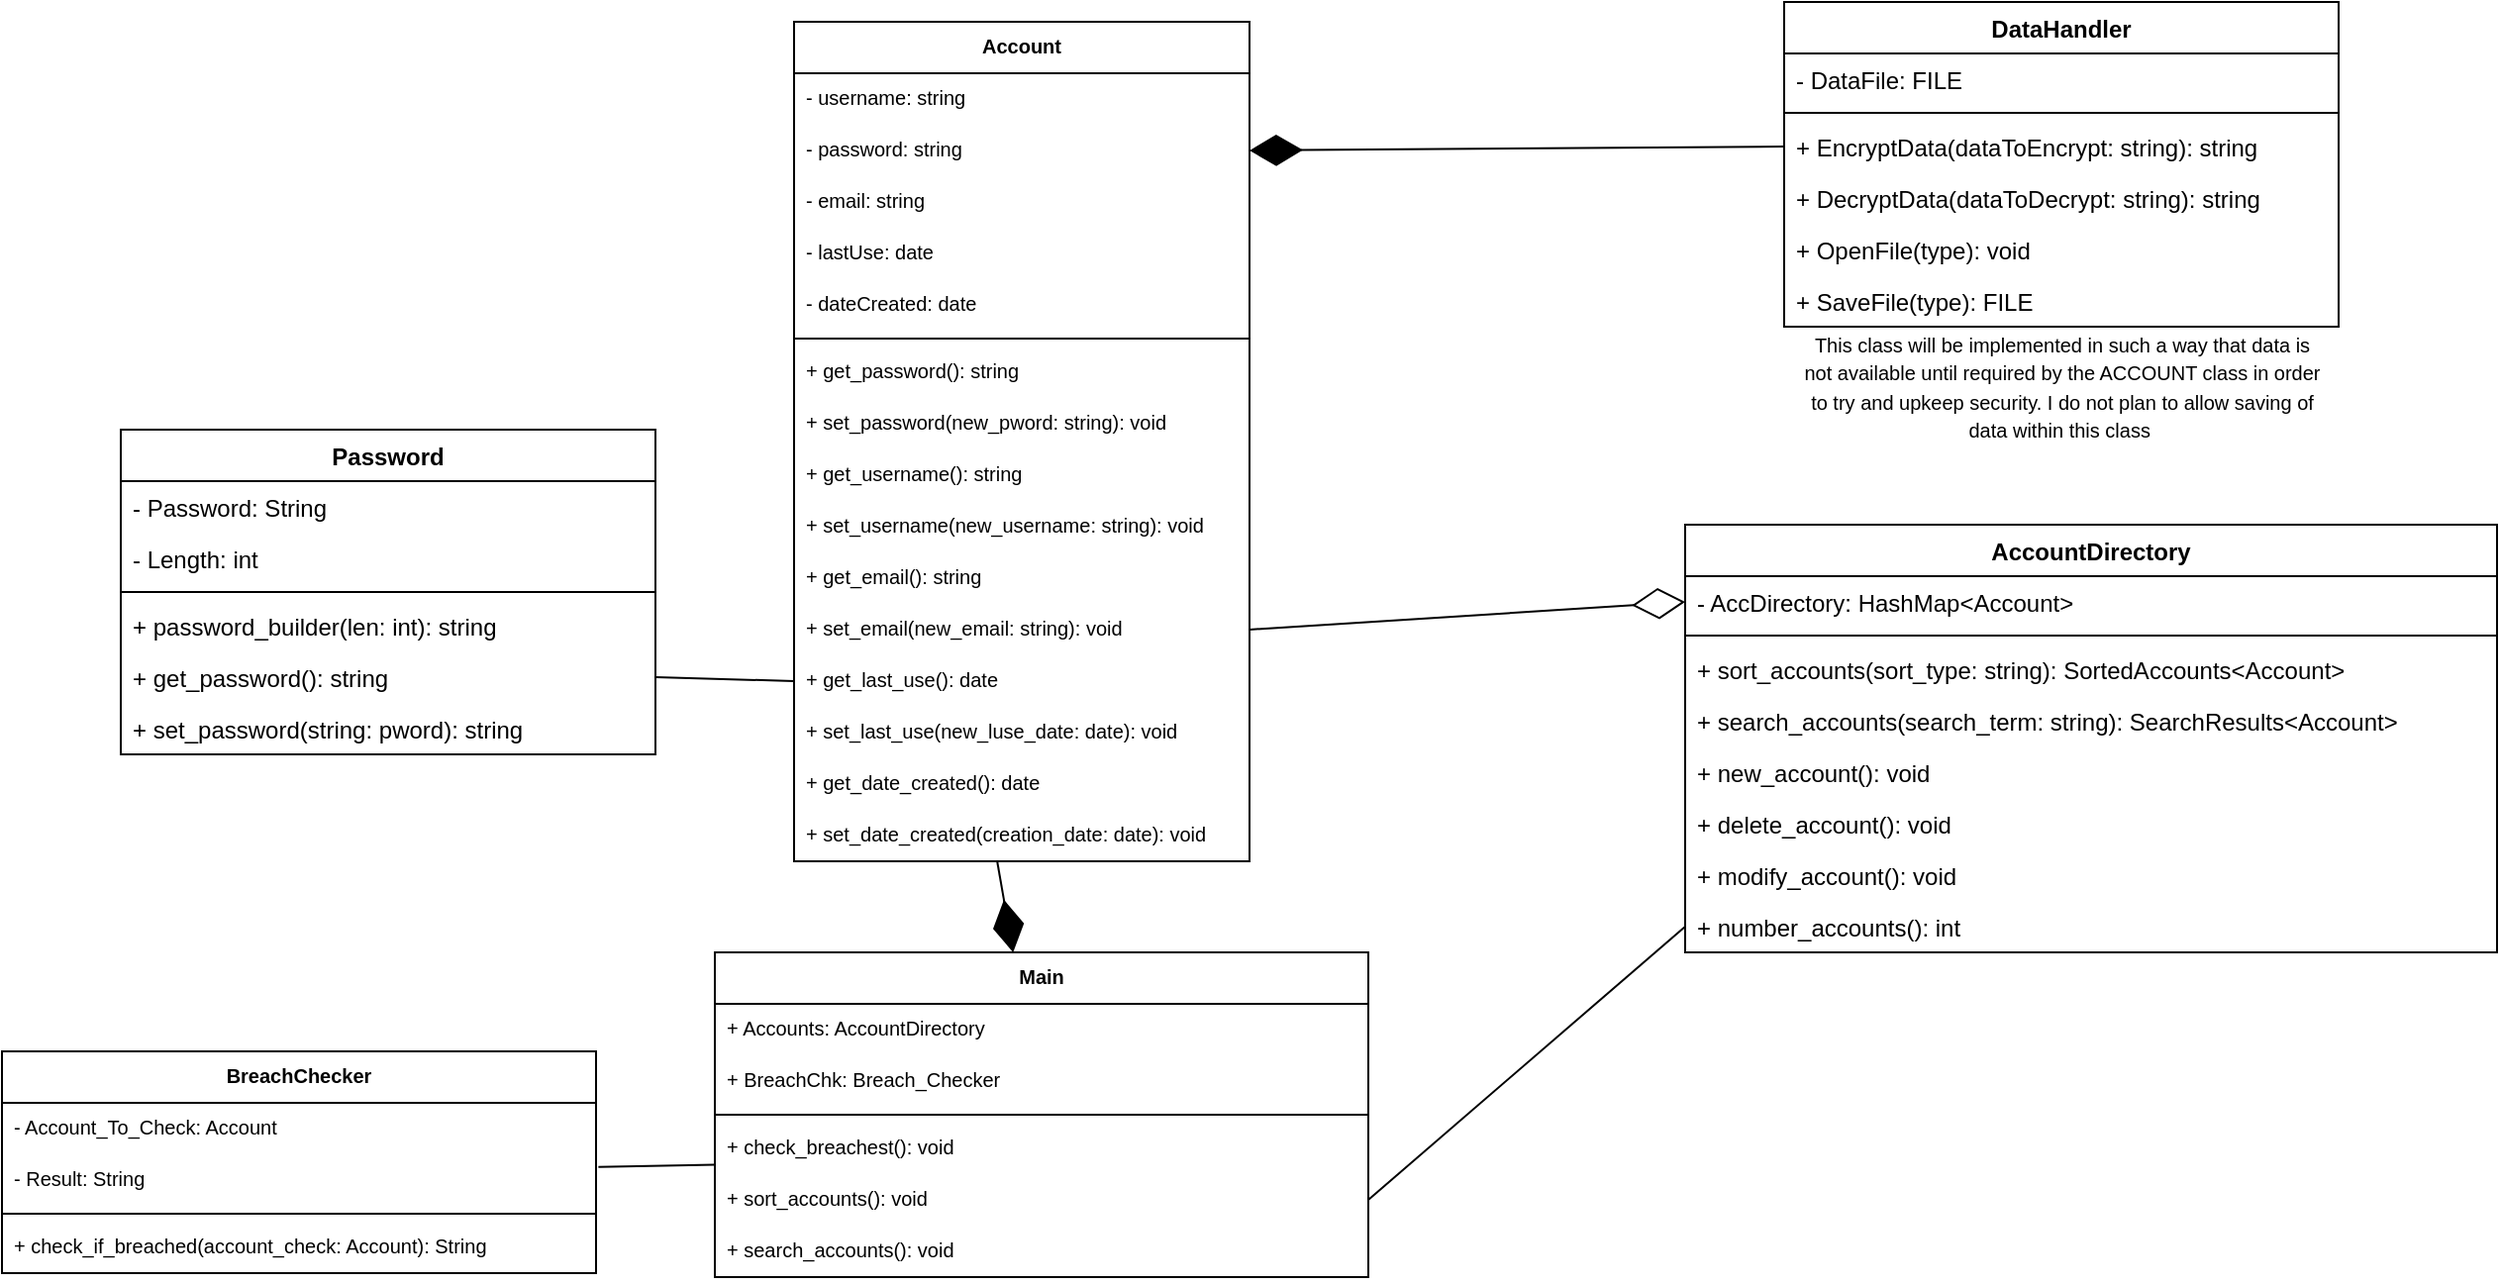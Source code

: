<mxfile version="16.5.3" type="device"><diagram id="C5RBs43oDa-KdzZeNtuy" name="Page-1"><mxGraphModel dx="2485" dy="961" grid="1" gridSize="10" guides="1" tooltips="1" connect="1" arrows="1" fold="1" page="1" pageScale="1" pageWidth="827" pageHeight="1169" math="0" shadow="0"><root><mxCell id="WIyWlLk6GJQsqaUBKTNV-0"/><mxCell id="WIyWlLk6GJQsqaUBKTNV-1" parent="WIyWlLk6GJQsqaUBKTNV-0"/><mxCell id="yiWoCDzTEGZzQtji6V0t-13" value="" style="group" parent="WIyWlLk6GJQsqaUBKTNV-1" vertex="1" connectable="0"><mxGeometry x="40" y="296" width="270" height="190" as="geometry"/></mxCell><mxCell id="yiWoCDzTEGZzQtji6V0t-8" value="Password" style="swimlane;fontStyle=1;align=center;verticalAlign=top;childLayout=stackLayout;horizontal=1;startSize=26;horizontalStack=0;resizeParent=1;resizeParentMax=0;resizeLast=0;collapsible=1;marginBottom=0;" parent="yiWoCDzTEGZzQtji6V0t-13" vertex="1"><mxGeometry y="20" width="270" height="164" as="geometry"/></mxCell><mxCell id="yiWoCDzTEGZzQtji6V0t-9" value="- Password: String" style="text;strokeColor=none;fillColor=none;align=left;verticalAlign=top;spacingLeft=4;spacingRight=4;overflow=hidden;rotatable=0;points=[[0,0.5],[1,0.5]];portConstraint=eastwest;" parent="yiWoCDzTEGZzQtji6V0t-8" vertex="1"><mxGeometry y="26" width="270" height="26" as="geometry"/></mxCell><mxCell id="yiWoCDzTEGZzQtji6V0t-14" value="- Length: int" style="text;strokeColor=none;fillColor=none;align=left;verticalAlign=top;spacingLeft=4;spacingRight=4;overflow=hidden;rotatable=0;points=[[0,0.5],[1,0.5]];portConstraint=eastwest;" parent="yiWoCDzTEGZzQtji6V0t-8" vertex="1"><mxGeometry y="52" width="270" height="26" as="geometry"/></mxCell><mxCell id="yiWoCDzTEGZzQtji6V0t-10" value="" style="line;strokeWidth=1;fillColor=none;align=left;verticalAlign=middle;spacingTop=-1;spacingLeft=3;spacingRight=3;rotatable=0;labelPosition=right;points=[];portConstraint=eastwest;" parent="yiWoCDzTEGZzQtji6V0t-8" vertex="1"><mxGeometry y="78" width="270" height="8" as="geometry"/></mxCell><mxCell id="yiWoCDzTEGZzQtji6V0t-11" value="+ password_builder(len: int): string" style="text;strokeColor=none;fillColor=none;align=left;verticalAlign=top;spacingLeft=4;spacingRight=4;overflow=hidden;rotatable=0;points=[[0,0.5],[1,0.5]];portConstraint=eastwest;" parent="yiWoCDzTEGZzQtji6V0t-8" vertex="1"><mxGeometry y="86" width="270" height="26" as="geometry"/></mxCell><mxCell id="yiWoCDzTEGZzQtji6V0t-15" value="+ get_password(): string" style="text;strokeColor=none;fillColor=none;align=left;verticalAlign=top;spacingLeft=4;spacingRight=4;overflow=hidden;rotatable=0;points=[[0,0.5],[1,0.5]];portConstraint=eastwest;" parent="yiWoCDzTEGZzQtji6V0t-8" vertex="1"><mxGeometry y="112" width="270" height="26" as="geometry"/></mxCell><mxCell id="yiWoCDzTEGZzQtji6V0t-16" value="+ set_password(string: pword): string" style="text;strokeColor=none;fillColor=none;align=left;verticalAlign=top;spacingLeft=4;spacingRight=4;overflow=hidden;rotatable=0;points=[[0,0.5],[1,0.5]];portConstraint=eastwest;" parent="yiWoCDzTEGZzQtji6V0t-8" vertex="1"><mxGeometry y="138" width="270" height="26" as="geometry"/></mxCell><mxCell id="yiWoCDzTEGZzQtji6V0t-25" value="" style="group" parent="WIyWlLk6GJQsqaUBKTNV-1" vertex="1" connectable="0"><mxGeometry x="880" y="100" width="280" height="224" as="geometry"/></mxCell><mxCell id="yiWoCDzTEGZzQtji6V0t-17" value="DataHandler" style="swimlane;fontStyle=1;align=center;verticalAlign=top;childLayout=stackLayout;horizontal=1;startSize=26;horizontalStack=0;resizeParent=1;resizeParentMax=0;resizeLast=0;collapsible=1;marginBottom=0;" parent="yiWoCDzTEGZzQtji6V0t-25" vertex="1"><mxGeometry width="280" height="164" as="geometry"/></mxCell><mxCell id="yiWoCDzTEGZzQtji6V0t-18" value="- DataFile: FILE" style="text;strokeColor=none;fillColor=none;align=left;verticalAlign=top;spacingLeft=4;spacingRight=4;overflow=hidden;rotatable=0;points=[[0,0.5],[1,0.5]];portConstraint=eastwest;" parent="yiWoCDzTEGZzQtji6V0t-17" vertex="1"><mxGeometry y="26" width="280" height="26" as="geometry"/></mxCell><mxCell id="yiWoCDzTEGZzQtji6V0t-19" value="" style="line;strokeWidth=1;fillColor=none;align=left;verticalAlign=middle;spacingTop=-1;spacingLeft=3;spacingRight=3;rotatable=0;labelPosition=right;points=[];portConstraint=eastwest;" parent="yiWoCDzTEGZzQtji6V0t-17" vertex="1"><mxGeometry y="52" width="280" height="8" as="geometry"/></mxCell><mxCell id="yiWoCDzTEGZzQtji6V0t-20" value="+ EncryptData(dataToEncrypt: string): string" style="text;strokeColor=none;fillColor=none;align=left;verticalAlign=top;spacingLeft=4;spacingRight=4;overflow=hidden;rotatable=0;points=[[0,0.5],[1,0.5]];portConstraint=eastwest;" parent="yiWoCDzTEGZzQtji6V0t-17" vertex="1"><mxGeometry y="60" width="280" height="26" as="geometry"/></mxCell><mxCell id="yiWoCDzTEGZzQtji6V0t-21" value="+ DecryptData(dataToDecrypt: string): string" style="text;strokeColor=none;fillColor=none;align=left;verticalAlign=top;spacingLeft=4;spacingRight=4;overflow=hidden;rotatable=0;points=[[0,0.5],[1,0.5]];portConstraint=eastwest;" parent="yiWoCDzTEGZzQtji6V0t-17" vertex="1"><mxGeometry y="86" width="280" height="26" as="geometry"/></mxCell><mxCell id="yiWoCDzTEGZzQtji6V0t-22" value="+ OpenFile(type): void" style="text;strokeColor=none;fillColor=none;align=left;verticalAlign=top;spacingLeft=4;spacingRight=4;overflow=hidden;rotatable=0;points=[[0,0.5],[1,0.5]];portConstraint=eastwest;" parent="yiWoCDzTEGZzQtji6V0t-17" vertex="1"><mxGeometry y="112" width="280" height="26" as="geometry"/></mxCell><mxCell id="yiWoCDzTEGZzQtji6V0t-23" value="+ SaveFile(type): FILE" style="text;strokeColor=none;fillColor=none;align=left;verticalAlign=top;spacingLeft=4;spacingRight=4;overflow=hidden;rotatable=0;points=[[0,0.5],[1,0.5]];portConstraint=eastwest;" parent="yiWoCDzTEGZzQtji6V0t-17" vertex="1"><mxGeometry y="138" width="280" height="26" as="geometry"/></mxCell><mxCell id="yiWoCDzTEGZzQtji6V0t-24" value="&lt;div&gt;&lt;font style=&quot;font-size: 10px&quot;&gt;This class will be implemented in such a way that data is &lt;br&gt;&lt;/font&gt;&lt;/div&gt;&lt;div&gt;&lt;font style=&quot;font-size: 10px&quot;&gt;not available until required by the ACCOUNT class in order&lt;/font&gt;&lt;/div&gt;&lt;div&gt;&lt;font style=&quot;font-size: 10px&quot;&gt;to try and upkeep security. I do not plan to allow saving of &lt;br&gt;&lt;/font&gt;&lt;/div&gt;&lt;div&gt;&lt;font style=&quot;font-size: 10px&quot;&gt;data within this class&amp;nbsp; &lt;/font&gt;&lt;/div&gt;" style="text;html=1;align=center;verticalAlign=middle;resizable=0;points=[];autosize=1;strokeColor=none;fillColor=none;" parent="yiWoCDzTEGZzQtji6V0t-25" vertex="1"><mxGeometry y="164" width="280" height="60" as="geometry"/></mxCell><mxCell id="yiWoCDzTEGZzQtji6V0t-26" value="Account" style="swimlane;fontStyle=1;align=center;verticalAlign=top;childLayout=stackLayout;horizontal=1;startSize=26;horizontalStack=0;resizeParent=1;resizeParentMax=0;resizeLast=0;collapsible=1;marginBottom=0;fontSize=10;" parent="WIyWlLk6GJQsqaUBKTNV-1" vertex="1"><mxGeometry x="380" y="110" width="230" height="424" as="geometry"/></mxCell><mxCell id="yiWoCDzTEGZzQtji6V0t-27" value="- username: string" style="text;strokeColor=none;fillColor=none;align=left;verticalAlign=top;spacingLeft=4;spacingRight=4;overflow=hidden;rotatable=0;points=[[0,0.5],[1,0.5]];portConstraint=eastwest;fontSize=10;" parent="yiWoCDzTEGZzQtji6V0t-26" vertex="1"><mxGeometry y="26" width="230" height="26" as="geometry"/></mxCell><mxCell id="yiWoCDzTEGZzQtji6V0t-30" value="- password: string" style="text;strokeColor=none;fillColor=none;align=left;verticalAlign=top;spacingLeft=4;spacingRight=4;overflow=hidden;rotatable=0;points=[[0,0.5],[1,0.5]];portConstraint=eastwest;fontSize=10;" parent="yiWoCDzTEGZzQtji6V0t-26" vertex="1"><mxGeometry y="52" width="230" height="26" as="geometry"/></mxCell><mxCell id="yiWoCDzTEGZzQtji6V0t-31" value="- email: string" style="text;strokeColor=none;fillColor=none;align=left;verticalAlign=top;spacingLeft=4;spacingRight=4;overflow=hidden;rotatable=0;points=[[0,0.5],[1,0.5]];portConstraint=eastwest;fontSize=10;" parent="yiWoCDzTEGZzQtji6V0t-26" vertex="1"><mxGeometry y="78" width="230" height="26" as="geometry"/></mxCell><mxCell id="yiWoCDzTEGZzQtji6V0t-66" value="- lastUse: date" style="text;strokeColor=none;fillColor=none;align=left;verticalAlign=top;spacingLeft=4;spacingRight=4;overflow=hidden;rotatable=0;points=[[0,0.5],[1,0.5]];portConstraint=eastwest;fontSize=10;" parent="yiWoCDzTEGZzQtji6V0t-26" vertex="1"><mxGeometry y="104" width="230" height="26" as="geometry"/></mxCell><mxCell id="yiWoCDzTEGZzQtji6V0t-67" value="- dateCreated: date" style="text;strokeColor=none;fillColor=none;align=left;verticalAlign=top;spacingLeft=4;spacingRight=4;overflow=hidden;rotatable=0;points=[[0,0.5],[1,0.5]];portConstraint=eastwest;fontSize=10;" parent="yiWoCDzTEGZzQtji6V0t-26" vertex="1"><mxGeometry y="130" width="230" height="26" as="geometry"/></mxCell><mxCell id="yiWoCDzTEGZzQtji6V0t-28" value="" style="line;strokeWidth=1;fillColor=none;align=left;verticalAlign=middle;spacingTop=-1;spacingLeft=3;spacingRight=3;rotatable=0;labelPosition=right;points=[];portConstraint=eastwest;fontSize=10;" parent="yiWoCDzTEGZzQtji6V0t-26" vertex="1"><mxGeometry y="156" width="230" height="8" as="geometry"/></mxCell><mxCell id="yiWoCDzTEGZzQtji6V0t-29" value="+ get_password(): string" style="text;strokeColor=none;fillColor=none;align=left;verticalAlign=top;spacingLeft=4;spacingRight=4;overflow=hidden;rotatable=0;points=[[0,0.5],[1,0.5]];portConstraint=eastwest;fontSize=10;" parent="yiWoCDzTEGZzQtji6V0t-26" vertex="1"><mxGeometry y="164" width="230" height="26" as="geometry"/></mxCell><mxCell id="yiWoCDzTEGZzQtji6V0t-33" value="+ set_password(new_pword: string): void" style="text;strokeColor=none;fillColor=none;align=left;verticalAlign=top;spacingLeft=4;spacingRight=4;overflow=hidden;rotatable=0;points=[[0,0.5],[1,0.5]];portConstraint=eastwest;fontSize=10;" parent="yiWoCDzTEGZzQtji6V0t-26" vertex="1"><mxGeometry y="190" width="230" height="26" as="geometry"/></mxCell><mxCell id="yiWoCDzTEGZzQtji6V0t-34" value="+ get_username(): string" style="text;strokeColor=none;fillColor=none;align=left;verticalAlign=top;spacingLeft=4;spacingRight=4;overflow=hidden;rotatable=0;points=[[0,0.5],[1,0.5]];portConstraint=eastwest;fontSize=10;" parent="yiWoCDzTEGZzQtji6V0t-26" vertex="1"><mxGeometry y="216" width="230" height="26" as="geometry"/></mxCell><mxCell id="yiWoCDzTEGZzQtji6V0t-35" value="+ set_username(new_username: string): void" style="text;strokeColor=none;fillColor=none;align=left;verticalAlign=top;spacingLeft=4;spacingRight=4;overflow=hidden;rotatable=0;points=[[0,0.5],[1,0.5]];portConstraint=eastwest;fontSize=10;" parent="yiWoCDzTEGZzQtji6V0t-26" vertex="1"><mxGeometry y="242" width="230" height="26" as="geometry"/></mxCell><mxCell id="yiWoCDzTEGZzQtji6V0t-36" value="+ get_email(): string" style="text;strokeColor=none;fillColor=none;align=left;verticalAlign=top;spacingLeft=4;spacingRight=4;overflow=hidden;rotatable=0;points=[[0,0.5],[1,0.5]];portConstraint=eastwest;fontSize=10;" parent="yiWoCDzTEGZzQtji6V0t-26" vertex="1"><mxGeometry y="268" width="230" height="26" as="geometry"/></mxCell><mxCell id="yiWoCDzTEGZzQtji6V0t-37" value="+ set_email(new_email: string): void" style="text;strokeColor=none;fillColor=none;align=left;verticalAlign=top;spacingLeft=4;spacingRight=4;overflow=hidden;rotatable=0;points=[[0,0.5],[1,0.5]];portConstraint=eastwest;fontSize=10;" parent="yiWoCDzTEGZzQtji6V0t-26" vertex="1"><mxGeometry y="294" width="230" height="26" as="geometry"/></mxCell><mxCell id="yiWoCDzTEGZzQtji6V0t-68" value="+ get_last_use(): date" style="text;strokeColor=none;fillColor=none;align=left;verticalAlign=top;spacingLeft=4;spacingRight=4;overflow=hidden;rotatable=0;points=[[0,0.5],[1,0.5]];portConstraint=eastwest;fontSize=10;" parent="yiWoCDzTEGZzQtji6V0t-26" vertex="1"><mxGeometry y="320" width="230" height="26" as="geometry"/></mxCell><mxCell id="yiWoCDzTEGZzQtji6V0t-69" value="+ set_last_use(new_luse_date: date): void" style="text;strokeColor=none;fillColor=none;align=left;verticalAlign=top;spacingLeft=4;spacingRight=4;overflow=hidden;rotatable=0;points=[[0,0.5],[1,0.5]];portConstraint=eastwest;fontSize=10;" parent="yiWoCDzTEGZzQtji6V0t-26" vertex="1"><mxGeometry y="346" width="230" height="26" as="geometry"/></mxCell><mxCell id="yiWoCDzTEGZzQtji6V0t-70" value="+ get_date_created(): date" style="text;strokeColor=none;fillColor=none;align=left;verticalAlign=top;spacingLeft=4;spacingRight=4;overflow=hidden;rotatable=0;points=[[0,0.5],[1,0.5]];portConstraint=eastwest;fontSize=10;" parent="yiWoCDzTEGZzQtji6V0t-26" vertex="1"><mxGeometry y="372" width="230" height="26" as="geometry"/></mxCell><mxCell id="yiWoCDzTEGZzQtji6V0t-71" value="+ set_date_created(creation_date: date): void" style="text;strokeColor=none;fillColor=none;align=left;verticalAlign=top;spacingLeft=4;spacingRight=4;overflow=hidden;rotatable=0;points=[[0,0.5],[1,0.5]];portConstraint=eastwest;fontSize=10;" parent="yiWoCDzTEGZzQtji6V0t-26" vertex="1"><mxGeometry y="398" width="230" height="26" as="geometry"/></mxCell><mxCell id="yiWoCDzTEGZzQtji6V0t-38" value="Main" style="swimlane;fontStyle=1;align=center;verticalAlign=top;childLayout=stackLayout;horizontal=1;startSize=26;horizontalStack=0;resizeParent=1;resizeParentMax=0;resizeLast=0;collapsible=1;marginBottom=0;fontSize=10;" parent="WIyWlLk6GJQsqaUBKTNV-1" vertex="1"><mxGeometry x="340" y="580" width="330" height="164" as="geometry"/></mxCell><mxCell id="yiWoCDzTEGZzQtji6V0t-39" value="+ Accounts: AccountDirectory" style="text;strokeColor=none;fillColor=none;align=left;verticalAlign=top;spacingLeft=4;spacingRight=4;overflow=hidden;rotatable=0;points=[[0,0.5],[1,0.5]];portConstraint=eastwest;fontSize=10;" parent="yiWoCDzTEGZzQtji6V0t-38" vertex="1"><mxGeometry y="26" width="330" height="26" as="geometry"/></mxCell><mxCell id="Yjd3XJjq87r6f7l7IqUj-23" value="+ BreachChk: Breach_Checker" style="text;strokeColor=none;fillColor=none;align=left;verticalAlign=top;spacingLeft=4;spacingRight=4;overflow=hidden;rotatable=0;points=[[0,0.5],[1,0.5]];portConstraint=eastwest;fontSize=10;" parent="yiWoCDzTEGZzQtji6V0t-38" vertex="1"><mxGeometry y="52" width="330" height="26" as="geometry"/></mxCell><mxCell id="yiWoCDzTEGZzQtji6V0t-40" value="" style="line;strokeWidth=1;fillColor=none;align=left;verticalAlign=middle;spacingTop=-1;spacingLeft=3;spacingRight=3;rotatable=0;labelPosition=right;points=[];portConstraint=eastwest;fontSize=10;" parent="yiWoCDzTEGZzQtji6V0t-38" vertex="1"><mxGeometry y="78" width="330" height="8" as="geometry"/></mxCell><mxCell id="yiWoCDzTEGZzQtji6V0t-56" value="+ check_breachest(): void" style="text;strokeColor=none;fillColor=none;align=left;verticalAlign=top;spacingLeft=4;spacingRight=4;overflow=hidden;rotatable=0;points=[[0,0.5],[1,0.5]];portConstraint=eastwest;fontSize=10;" parent="yiWoCDzTEGZzQtji6V0t-38" vertex="1"><mxGeometry y="86" width="330" height="26" as="geometry"/></mxCell><mxCell id="Yjd3XJjq87r6f7l7IqUj-25" value="+ sort_accounts(): void" style="text;strokeColor=none;fillColor=none;align=left;verticalAlign=top;spacingLeft=4;spacingRight=4;overflow=hidden;rotatable=0;points=[[0,0.5],[1,0.5]];portConstraint=eastwest;fontSize=10;" parent="yiWoCDzTEGZzQtji6V0t-38" vertex="1"><mxGeometry y="112" width="330" height="26" as="geometry"/></mxCell><mxCell id="Yjd3XJjq87r6f7l7IqUj-26" value="+ search_accounts(): void" style="text;strokeColor=none;fillColor=none;align=left;verticalAlign=top;spacingLeft=4;spacingRight=4;overflow=hidden;rotatable=0;points=[[0,0.5],[1,0.5]];portConstraint=eastwest;fontSize=10;" parent="yiWoCDzTEGZzQtji6V0t-38" vertex="1"><mxGeometry y="138" width="330" height="26" as="geometry"/></mxCell><mxCell id="yiWoCDzTEGZzQtji6V0t-42" value="BreachChecker" style="swimlane;fontStyle=1;align=center;verticalAlign=top;childLayout=stackLayout;horizontal=1;startSize=26;horizontalStack=0;resizeParent=1;resizeParentMax=0;resizeLast=0;collapsible=1;marginBottom=0;fontSize=10;" parent="WIyWlLk6GJQsqaUBKTNV-1" vertex="1"><mxGeometry x="-20" y="630" width="300" height="112" as="geometry"/></mxCell><mxCell id="yiWoCDzTEGZzQtji6V0t-43" value="- Account_To_Check: Account" style="text;strokeColor=none;fillColor=none;align=left;verticalAlign=top;spacingLeft=4;spacingRight=4;overflow=hidden;rotatable=0;points=[[0,0.5],[1,0.5]];portConstraint=eastwest;fontSize=10;" parent="yiWoCDzTEGZzQtji6V0t-42" vertex="1"><mxGeometry y="26" width="300" height="26" as="geometry"/></mxCell><mxCell id="yiWoCDzTEGZzQtji6V0t-46" value="- Result: String" style="text;strokeColor=none;fillColor=none;align=left;verticalAlign=top;spacingLeft=4;spacingRight=4;overflow=hidden;rotatable=0;points=[[0,0.5],[1,0.5]];portConstraint=eastwest;fontSize=10;" parent="yiWoCDzTEGZzQtji6V0t-42" vertex="1"><mxGeometry y="52" width="300" height="26" as="geometry"/></mxCell><mxCell id="yiWoCDzTEGZzQtji6V0t-44" value="" style="line;strokeWidth=1;fillColor=none;align=left;verticalAlign=middle;spacingTop=-1;spacingLeft=3;spacingRight=3;rotatable=0;labelPosition=right;points=[];portConstraint=eastwest;fontSize=10;" parent="yiWoCDzTEGZzQtji6V0t-42" vertex="1"><mxGeometry y="78" width="300" height="8" as="geometry"/></mxCell><mxCell id="yiWoCDzTEGZzQtji6V0t-45" value="+ check_if_breached(account_check: Account): String" style="text;strokeColor=none;fillColor=none;align=left;verticalAlign=top;spacingLeft=4;spacingRight=4;overflow=hidden;rotatable=0;points=[[0,0.5],[1,0.5]];portConstraint=eastwest;fontSize=10;" parent="yiWoCDzTEGZzQtji6V0t-42" vertex="1"><mxGeometry y="86" width="300" height="26" as="geometry"/></mxCell><mxCell id="yiWoCDzTEGZzQtji6V0t-51" value="" style="endArrow=diamondThin;endFill=1;endSize=24;html=1;rounded=0;fontSize=10;exitX=0;exitY=0.5;exitDx=0;exitDy=0;entryX=1;entryY=0.5;entryDx=0;entryDy=0;" parent="WIyWlLk6GJQsqaUBKTNV-1" source="yiWoCDzTEGZzQtji6V0t-20" target="yiWoCDzTEGZzQtji6V0t-30" edge="1"><mxGeometry width="160" relative="1" as="geometry"><mxPoint x="40" y="910" as="sourcePoint"/><mxPoint x="670" y="220" as="targetPoint"/></mxGeometry></mxCell><mxCell id="yiWoCDzTEGZzQtji6V0t-58" value="" style="endArrow=diamondThin;endFill=1;endSize=24;html=1;rounded=0;fontSize=10;exitX=0.446;exitY=1;exitDx=0;exitDy=0;exitPerimeter=0;" parent="WIyWlLk6GJQsqaUBKTNV-1" source="yiWoCDzTEGZzQtji6V0t-71" target="yiWoCDzTEGZzQtji6V0t-38" edge="1"><mxGeometry width="160" relative="1" as="geometry"><mxPoint x="470" y="530" as="sourcePoint"/><mxPoint x="540" y="620" as="targetPoint"/></mxGeometry></mxCell><mxCell id="nij_THLdpmJAnnm83uyu-2" value="" style="endArrow=none;html=1;rounded=0;exitX=1;exitY=0.5;exitDx=0;exitDy=0;entryX=0;entryY=0.5;entryDx=0;entryDy=0;" parent="WIyWlLk6GJQsqaUBKTNV-1" source="yiWoCDzTEGZzQtji6V0t-15" target="yiWoCDzTEGZzQtji6V0t-68" edge="1"><mxGeometry width="50" height="50" relative="1" as="geometry"><mxPoint x="360" y="610" as="sourcePoint"/><mxPoint x="410" y="560" as="targetPoint"/></mxGeometry></mxCell><mxCell id="nij_THLdpmJAnnm83uyu-3" value="" style="endArrow=none;html=1;rounded=0;exitX=1.004;exitY=0.247;exitDx=0;exitDy=0;entryX=0;entryY=0.819;entryDx=0;entryDy=0;exitPerimeter=0;entryPerimeter=0;" parent="WIyWlLk6GJQsqaUBKTNV-1" source="yiWoCDzTEGZzQtji6V0t-46" target="yiWoCDzTEGZzQtji6V0t-56" edge="1"><mxGeometry width="50" height="50" relative="1" as="geometry"><mxPoint x="360" y="610" as="sourcePoint"/><mxPoint x="220" y="540" as="targetPoint"/></mxGeometry></mxCell><mxCell id="Yjd3XJjq87r6f7l7IqUj-2" value="AccountDirectory&#xA;" style="swimlane;fontStyle=1;align=center;verticalAlign=top;childLayout=stackLayout;horizontal=1;startSize=26;horizontalStack=0;resizeParent=1;resizeParentMax=0;resizeLast=0;collapsible=1;marginBottom=0;" parent="WIyWlLk6GJQsqaUBKTNV-1" vertex="1"><mxGeometry x="830" y="364" width="410" height="216" as="geometry"/></mxCell><mxCell id="Yjd3XJjq87r6f7l7IqUj-3" value="- AccDirectory: HashMap&lt;Account&gt;" style="text;strokeColor=none;fillColor=none;align=left;verticalAlign=top;spacingLeft=4;spacingRight=4;overflow=hidden;rotatable=0;points=[[0,0.5],[1,0.5]];portConstraint=eastwest;" parent="Yjd3XJjq87r6f7l7IqUj-2" vertex="1"><mxGeometry y="26" width="410" height="26" as="geometry"/></mxCell><mxCell id="Yjd3XJjq87r6f7l7IqUj-4" value="" style="line;strokeWidth=1;fillColor=none;align=left;verticalAlign=middle;spacingTop=-1;spacingLeft=3;spacingRight=3;rotatable=0;labelPosition=right;points=[];portConstraint=eastwest;" parent="Yjd3XJjq87r6f7l7IqUj-2" vertex="1"><mxGeometry y="52" width="410" height="8" as="geometry"/></mxCell><mxCell id="Yjd3XJjq87r6f7l7IqUj-5" value="+ sort_accounts(sort_type: string): SortedAccounts&lt;Account&gt;" style="text;strokeColor=none;fillColor=none;align=left;verticalAlign=top;spacingLeft=4;spacingRight=4;overflow=hidden;rotatable=0;points=[[0,0.5],[1,0.5]];portConstraint=eastwest;" parent="Yjd3XJjq87r6f7l7IqUj-2" vertex="1"><mxGeometry y="60" width="410" height="26" as="geometry"/></mxCell><mxCell id="Yjd3XJjq87r6f7l7IqUj-17" value="+ search_accounts(search_term: string): SearchResults&lt;Account&gt;" style="text;strokeColor=none;fillColor=none;align=left;verticalAlign=top;spacingLeft=4;spacingRight=4;overflow=hidden;rotatable=0;points=[[0,0.5],[1,0.5]];portConstraint=eastwest;" parent="Yjd3XJjq87r6f7l7IqUj-2" vertex="1"><mxGeometry y="86" width="410" height="26" as="geometry"/></mxCell><mxCell id="Yjd3XJjq87r6f7l7IqUj-18" value="+ new_account(): void" style="text;strokeColor=none;fillColor=none;align=left;verticalAlign=top;spacingLeft=4;spacingRight=4;overflow=hidden;rotatable=0;points=[[0,0.5],[1,0.5]];portConstraint=eastwest;" parent="Yjd3XJjq87r6f7l7IqUj-2" vertex="1"><mxGeometry y="112" width="410" height="26" as="geometry"/></mxCell><mxCell id="Yjd3XJjq87r6f7l7IqUj-19" value="+ delete_account(): void" style="text;strokeColor=none;fillColor=none;align=left;verticalAlign=top;spacingLeft=4;spacingRight=4;overflow=hidden;rotatable=0;points=[[0,0.5],[1,0.5]];portConstraint=eastwest;" parent="Yjd3XJjq87r6f7l7IqUj-2" vertex="1"><mxGeometry y="138" width="410" height="26" as="geometry"/></mxCell><mxCell id="Yjd3XJjq87r6f7l7IqUj-20" value="+ modify_account(): void" style="text;strokeColor=none;fillColor=none;align=left;verticalAlign=top;spacingLeft=4;spacingRight=4;overflow=hidden;rotatable=0;points=[[0,0.5],[1,0.5]];portConstraint=eastwest;" parent="Yjd3XJjq87r6f7l7IqUj-2" vertex="1"><mxGeometry y="164" width="410" height="26" as="geometry"/></mxCell><mxCell id="Yjd3XJjq87r6f7l7IqUj-21" value="+ number_accounts(): int" style="text;strokeColor=none;fillColor=none;align=left;verticalAlign=top;spacingLeft=4;spacingRight=4;overflow=hidden;rotatable=0;points=[[0,0.5],[1,0.5]];portConstraint=eastwest;" parent="Yjd3XJjq87r6f7l7IqUj-2" vertex="1"><mxGeometry y="190" width="410" height="26" as="geometry"/></mxCell><mxCell id="Yjd3XJjq87r6f7l7IqUj-28" value="" style="endArrow=diamondThin;endFill=0;endSize=24;html=1;rounded=0;entryX=0;entryY=0.5;entryDx=0;entryDy=0;exitX=1;exitY=0.5;exitDx=0;exitDy=0;" parent="WIyWlLk6GJQsqaUBKTNV-1" source="yiWoCDzTEGZzQtji6V0t-37" target="Yjd3XJjq87r6f7l7IqUj-3" edge="1"><mxGeometry width="160" relative="1" as="geometry"><mxPoint x="550" y="460" as="sourcePoint"/><mxPoint x="710" y="460" as="targetPoint"/></mxGeometry></mxCell><mxCell id="Yjd3XJjq87r6f7l7IqUj-29" value="" style="endArrow=none;html=1;rounded=0;entryX=0;entryY=0.5;entryDx=0;entryDy=0;exitX=1;exitY=0.5;exitDx=0;exitDy=0;" parent="WIyWlLk6GJQsqaUBKTNV-1" source="Yjd3XJjq87r6f7l7IqUj-25" target="Yjd3XJjq87r6f7l7IqUj-21" edge="1"><mxGeometry width="50" height="50" relative="1" as="geometry"><mxPoint x="600" y="490" as="sourcePoint"/><mxPoint x="650" y="440" as="targetPoint"/></mxGeometry></mxCell></root></mxGraphModel></diagram></mxfile>